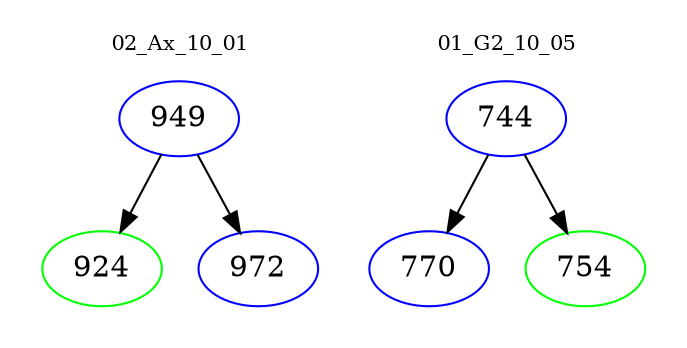 digraph{
subgraph cluster_0 {
color = white
label = "02_Ax_10_01";
fontsize=10;
T0_949 [label="949", color="blue"]
T0_949 -> T0_924 [color="black"]
T0_924 [label="924", color="green"]
T0_949 -> T0_972 [color="black"]
T0_972 [label="972", color="blue"]
}
subgraph cluster_1 {
color = white
label = "01_G2_10_05";
fontsize=10;
T1_744 [label="744", color="blue"]
T1_744 -> T1_770 [color="black"]
T1_770 [label="770", color="blue"]
T1_744 -> T1_754 [color="black"]
T1_754 [label="754", color="green"]
}
}

